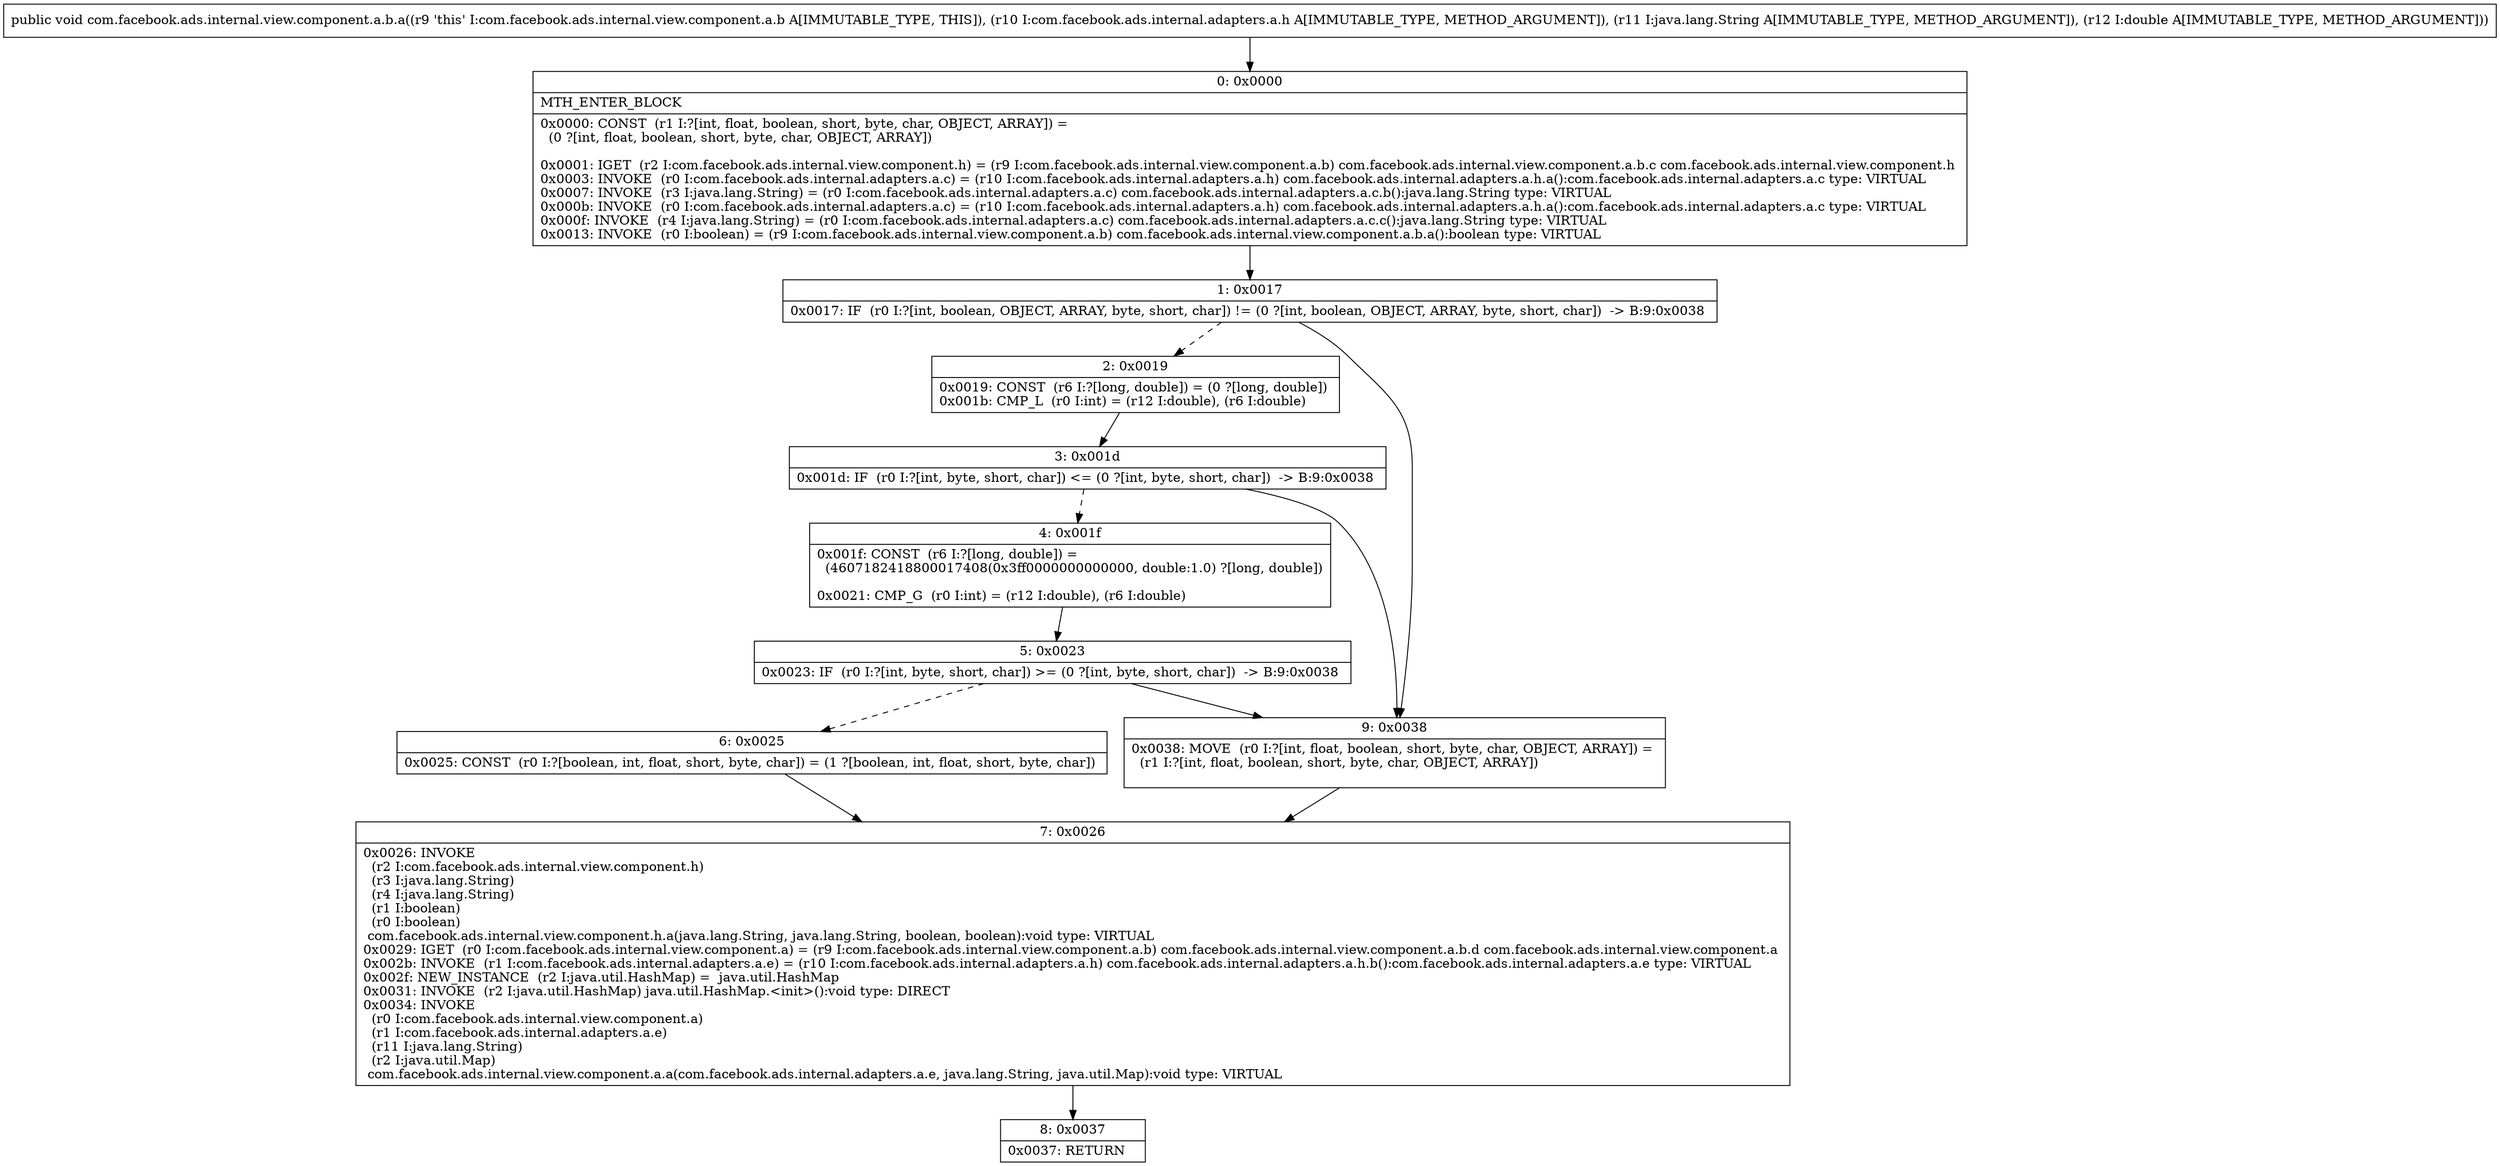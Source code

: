 digraph "CFG forcom.facebook.ads.internal.view.component.a.b.a(Lcom\/facebook\/ads\/internal\/adapters\/a\/h;Ljava\/lang\/String;D)V" {
Node_0 [shape=record,label="{0\:\ 0x0000|MTH_ENTER_BLOCK\l|0x0000: CONST  (r1 I:?[int, float, boolean, short, byte, char, OBJECT, ARRAY]) = \l  (0 ?[int, float, boolean, short, byte, char, OBJECT, ARRAY])\l \l0x0001: IGET  (r2 I:com.facebook.ads.internal.view.component.h) = (r9 I:com.facebook.ads.internal.view.component.a.b) com.facebook.ads.internal.view.component.a.b.c com.facebook.ads.internal.view.component.h \l0x0003: INVOKE  (r0 I:com.facebook.ads.internal.adapters.a.c) = (r10 I:com.facebook.ads.internal.adapters.a.h) com.facebook.ads.internal.adapters.a.h.a():com.facebook.ads.internal.adapters.a.c type: VIRTUAL \l0x0007: INVOKE  (r3 I:java.lang.String) = (r0 I:com.facebook.ads.internal.adapters.a.c) com.facebook.ads.internal.adapters.a.c.b():java.lang.String type: VIRTUAL \l0x000b: INVOKE  (r0 I:com.facebook.ads.internal.adapters.a.c) = (r10 I:com.facebook.ads.internal.adapters.a.h) com.facebook.ads.internal.adapters.a.h.a():com.facebook.ads.internal.adapters.a.c type: VIRTUAL \l0x000f: INVOKE  (r4 I:java.lang.String) = (r0 I:com.facebook.ads.internal.adapters.a.c) com.facebook.ads.internal.adapters.a.c.c():java.lang.String type: VIRTUAL \l0x0013: INVOKE  (r0 I:boolean) = (r9 I:com.facebook.ads.internal.view.component.a.b) com.facebook.ads.internal.view.component.a.b.a():boolean type: VIRTUAL \l}"];
Node_1 [shape=record,label="{1\:\ 0x0017|0x0017: IF  (r0 I:?[int, boolean, OBJECT, ARRAY, byte, short, char]) != (0 ?[int, boolean, OBJECT, ARRAY, byte, short, char])  \-\> B:9:0x0038 \l}"];
Node_2 [shape=record,label="{2\:\ 0x0019|0x0019: CONST  (r6 I:?[long, double]) = (0 ?[long, double]) \l0x001b: CMP_L  (r0 I:int) = (r12 I:double), (r6 I:double) \l}"];
Node_3 [shape=record,label="{3\:\ 0x001d|0x001d: IF  (r0 I:?[int, byte, short, char]) \<= (0 ?[int, byte, short, char])  \-\> B:9:0x0038 \l}"];
Node_4 [shape=record,label="{4\:\ 0x001f|0x001f: CONST  (r6 I:?[long, double]) = \l  (4607182418800017408(0x3ff0000000000000, double:1.0) ?[long, double])\l \l0x0021: CMP_G  (r0 I:int) = (r12 I:double), (r6 I:double) \l}"];
Node_5 [shape=record,label="{5\:\ 0x0023|0x0023: IF  (r0 I:?[int, byte, short, char]) \>= (0 ?[int, byte, short, char])  \-\> B:9:0x0038 \l}"];
Node_6 [shape=record,label="{6\:\ 0x0025|0x0025: CONST  (r0 I:?[boolean, int, float, short, byte, char]) = (1 ?[boolean, int, float, short, byte, char]) \l}"];
Node_7 [shape=record,label="{7\:\ 0x0026|0x0026: INVOKE  \l  (r2 I:com.facebook.ads.internal.view.component.h)\l  (r3 I:java.lang.String)\l  (r4 I:java.lang.String)\l  (r1 I:boolean)\l  (r0 I:boolean)\l com.facebook.ads.internal.view.component.h.a(java.lang.String, java.lang.String, boolean, boolean):void type: VIRTUAL \l0x0029: IGET  (r0 I:com.facebook.ads.internal.view.component.a) = (r9 I:com.facebook.ads.internal.view.component.a.b) com.facebook.ads.internal.view.component.a.b.d com.facebook.ads.internal.view.component.a \l0x002b: INVOKE  (r1 I:com.facebook.ads.internal.adapters.a.e) = (r10 I:com.facebook.ads.internal.adapters.a.h) com.facebook.ads.internal.adapters.a.h.b():com.facebook.ads.internal.adapters.a.e type: VIRTUAL \l0x002f: NEW_INSTANCE  (r2 I:java.util.HashMap) =  java.util.HashMap \l0x0031: INVOKE  (r2 I:java.util.HashMap) java.util.HashMap.\<init\>():void type: DIRECT \l0x0034: INVOKE  \l  (r0 I:com.facebook.ads.internal.view.component.a)\l  (r1 I:com.facebook.ads.internal.adapters.a.e)\l  (r11 I:java.lang.String)\l  (r2 I:java.util.Map)\l com.facebook.ads.internal.view.component.a.a(com.facebook.ads.internal.adapters.a.e, java.lang.String, java.util.Map):void type: VIRTUAL \l}"];
Node_8 [shape=record,label="{8\:\ 0x0037|0x0037: RETURN   \l}"];
Node_9 [shape=record,label="{9\:\ 0x0038|0x0038: MOVE  (r0 I:?[int, float, boolean, short, byte, char, OBJECT, ARRAY]) = \l  (r1 I:?[int, float, boolean, short, byte, char, OBJECT, ARRAY])\l \l}"];
MethodNode[shape=record,label="{public void com.facebook.ads.internal.view.component.a.b.a((r9 'this' I:com.facebook.ads.internal.view.component.a.b A[IMMUTABLE_TYPE, THIS]), (r10 I:com.facebook.ads.internal.adapters.a.h A[IMMUTABLE_TYPE, METHOD_ARGUMENT]), (r11 I:java.lang.String A[IMMUTABLE_TYPE, METHOD_ARGUMENT]), (r12 I:double A[IMMUTABLE_TYPE, METHOD_ARGUMENT])) }"];
MethodNode -> Node_0;
Node_0 -> Node_1;
Node_1 -> Node_2[style=dashed];
Node_1 -> Node_9;
Node_2 -> Node_3;
Node_3 -> Node_4[style=dashed];
Node_3 -> Node_9;
Node_4 -> Node_5;
Node_5 -> Node_6[style=dashed];
Node_5 -> Node_9;
Node_6 -> Node_7;
Node_7 -> Node_8;
Node_9 -> Node_7;
}

